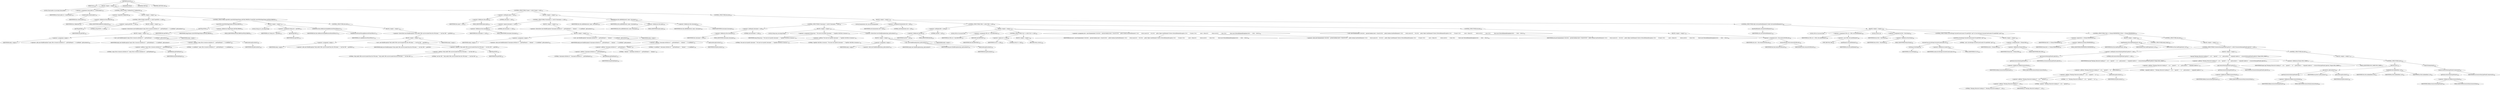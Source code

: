 digraph "execute" {  
"370" [label = <(METHOD,execute)<SUB>196</SUB>> ]
"40" [label = <(PARAM,this)<SUB>196</SUB>> ]
"371" [label = <(BLOCK,&lt;empty&gt;,&lt;empty&gt;)<SUB>196</SUB>> ]
"372" [label = <(LOCAL,ClassLoader al: java.lang.ClassLoader)> ]
"373" [label = <(&lt;operator&gt;.assignment,ClassLoader al = createLoader())<SUB>197</SUB>> ]
"374" [label = <(IDENTIFIER,al,ClassLoader al = createLoader())<SUB>197</SUB>> ]
"375" [label = <(createLoader,createLoader())<SUB>197</SUB>> ]
"39" [label = <(IDENTIFIER,this,createLoader())<SUB>197</SUB>> ]
"376" [label = <(CONTROL_STRUCTURE,if (!definerSet),if (!definerSet))<SUB>199</SUB>> ]
"377" [label = <(&lt;operator&gt;.logicalNot,!definerSet)<SUB>199</SUB>> ]
"378" [label = <(&lt;operator&gt;.fieldAccess,this.definerSet)<SUB>199</SUB>> ]
"379" [label = <(IDENTIFIER,this,!definerSet)<SUB>199</SUB>> ]
"380" [label = <(FIELD_IDENTIFIER,definerSet,definerSet)<SUB>199</SUB>> ]
"381" [label = <(BLOCK,&lt;empty&gt;,&lt;empty&gt;)<SUB>199</SUB>> ]
"382" [label = <(CONTROL_STRUCTURE,if (getURI() == null),if (getURI() == null))<SUB>204</SUB>> ]
"383" [label = <(&lt;operator&gt;.equals,getURI() == null)<SUB>204</SUB>> ]
"384" [label = <(getURI,getURI())<SUB>204</SUB>> ]
"41" [label = <(IDENTIFIER,this,getURI())<SUB>204</SUB>> ]
"385" [label = <(LITERAL,null,getURI() == null)<SUB>204</SUB>> ]
"386" [label = <(BLOCK,&lt;empty&gt;,&lt;empty&gt;)<SUB>204</SUB>> ]
"387" [label = <(&lt;operator&gt;.throw,throw new BuildException(&quot;name, file or resource attribute of &quot; + getTaskName() + &quot; is undefined&quot;, getLocation());)<SUB>205</SUB>> ]
"388" [label = <(BLOCK,&lt;empty&gt;,&lt;empty&gt;)<SUB>205</SUB>> ]
"389" [label = <(&lt;operator&gt;.assignment,&lt;empty&gt;)> ]
"390" [label = <(IDENTIFIER,$obj2,&lt;empty&gt;)> ]
"391" [label = <(&lt;operator&gt;.alloc,new BuildException(&quot;name, file or resource attribute of &quot; + getTaskName() + &quot; is undefined&quot;, getLocation()))<SUB>205</SUB>> ]
"392" [label = <(&lt;init&gt;,new BuildException(&quot;name, file or resource attribute of &quot; + getTaskName() + &quot; is undefined&quot;, getLocation()))<SUB>205</SUB>> ]
"393" [label = <(IDENTIFIER,$obj2,new BuildException(&quot;name, file or resource attribute of &quot; + getTaskName() + &quot; is undefined&quot;, getLocation()))> ]
"394" [label = <(&lt;operator&gt;.addition,&quot;name, file or resource attribute of &quot; + getTaskName() + &quot; is undefined&quot;)<SUB>206</SUB>> ]
"395" [label = <(&lt;operator&gt;.addition,&quot;name, file or resource attribute of &quot; + getTaskName())<SUB>206</SUB>> ]
"396" [label = <(LITERAL,&quot;name, file or resource attribute of &quot;,&quot;name, file or resource attribute of &quot; + getTaskName())<SUB>206</SUB>> ]
"397" [label = <(getTaskName,getTaskName())<SUB>207</SUB>> ]
"42" [label = <(IDENTIFIER,this,getTaskName())<SUB>207</SUB>> ]
"398" [label = <(LITERAL,&quot; is undefined&quot;,&quot;name, file or resource attribute of &quot; + getTaskName() + &quot; is undefined&quot;)<SUB>207</SUB>> ]
"399" [label = <(getLocation,getLocation())<SUB>208</SUB>> ]
"43" [label = <(IDENTIFIER,this,getLocation())<SUB>208</SUB>> ]
"400" [label = <(IDENTIFIER,$obj2,&lt;empty&gt;)> ]
"401" [label = <(CONTROL_STRUCTURE,if (getURI().startsWith(MagicNames.ANTLIB_PREFIX)),if (getURI().startsWith(MagicNames.ANTLIB_PREFIX)))<SUB>211</SUB>> ]
"402" [label = <(startsWith,startsWith(MagicNames.ANTLIB_PREFIX))<SUB>211</SUB>> ]
"403" [label = <(getURI,getURI())<SUB>211</SUB>> ]
"44" [label = <(IDENTIFIER,this,getURI())<SUB>211</SUB>> ]
"404" [label = <(&lt;operator&gt;.fieldAccess,MagicNames.ANTLIB_PREFIX)<SUB>211</SUB>> ]
"405" [label = <(IDENTIFIER,MagicNames,startsWith(MagicNames.ANTLIB_PREFIX))<SUB>211</SUB>> ]
"406" [label = <(FIELD_IDENTIFIER,ANTLIB_PREFIX,ANTLIB_PREFIX)<SUB>211</SUB>> ]
"407" [label = <(BLOCK,&lt;empty&gt;,&lt;empty&gt;)<SUB>211</SUB>> ]
"408" [label = <(LOCAL,String uri1: java.lang.String)> ]
"409" [label = <(&lt;operator&gt;.assignment,String uri1 = getURI())<SUB>213</SUB>> ]
"410" [label = <(IDENTIFIER,uri1,String uri1 = getURI())<SUB>213</SUB>> ]
"411" [label = <(getURI,getURI())<SUB>213</SUB>> ]
"45" [label = <(IDENTIFIER,this,getURI())<SUB>213</SUB>> ]
"412" [label = <(setResource,this.setResource(makeResourceFromURI(uri1)))<SUB>214</SUB>> ]
"46" [label = <(IDENTIFIER,this,this.setResource(makeResourceFromURI(uri1)))<SUB>214</SUB>> ]
"413" [label = <(makeResourceFromURI,makeResourceFromURI(uri1))<SUB>214</SUB>> ]
"414" [label = <(IDENTIFIER,uri1,makeResourceFromURI(uri1))<SUB>214</SUB>> ]
"415" [label = <(CONTROL_STRUCTURE,else,else)<SUB>215</SUB>> ]
"416" [label = <(BLOCK,&lt;empty&gt;,&lt;empty&gt;)<SUB>215</SUB>> ]
"417" [label = <(&lt;operator&gt;.throw,throw new BuildException(&quot;Only antlib URIs can be located from the URI alone,&quot; + &quot;not the URI &quot; + getURI());)<SUB>216</SUB>> ]
"418" [label = <(BLOCK,&lt;empty&gt;,&lt;empty&gt;)<SUB>216</SUB>> ]
"419" [label = <(&lt;operator&gt;.assignment,&lt;empty&gt;)> ]
"420" [label = <(IDENTIFIER,$obj3,&lt;empty&gt;)> ]
"421" [label = <(&lt;operator&gt;.alloc,new BuildException(&quot;Only antlib URIs can be located from the URI alone,&quot; + &quot;not the URI &quot; + getURI()))<SUB>216</SUB>> ]
"422" [label = <(&lt;init&gt;,new BuildException(&quot;Only antlib URIs can be located from the URI alone,&quot; + &quot;not the URI &quot; + getURI()))<SUB>216</SUB>> ]
"423" [label = <(IDENTIFIER,$obj3,new BuildException(&quot;Only antlib URIs can be located from the URI alone,&quot; + &quot;not the URI &quot; + getURI()))> ]
"424" [label = <(&lt;operator&gt;.addition,&quot;Only antlib URIs can be located from the URI alone,&quot; + &quot;not the URI &quot; + getURI())<SUB>217</SUB>> ]
"425" [label = <(&lt;operator&gt;.addition,&quot;Only antlib URIs can be located from the URI alone,&quot; + &quot;not the URI &quot;)<SUB>217</SUB>> ]
"426" [label = <(LITERAL,&quot;Only antlib URIs can be located from the URI alone,&quot;,&quot;Only antlib URIs can be located from the URI alone,&quot; + &quot;not the URI &quot;)<SUB>217</SUB>> ]
"427" [label = <(LITERAL,&quot;not the URI &quot;,&quot;Only antlib URIs can be located from the URI alone,&quot; + &quot;not the URI &quot;)<SUB>218</SUB>> ]
"428" [label = <(getURI,getURI())<SUB>218</SUB>> ]
"47" [label = <(IDENTIFIER,this,getURI())<SUB>218</SUB>> ]
"429" [label = <(IDENTIFIER,$obj3,&lt;empty&gt;)> ]
"430" [label = <(CONTROL_STRUCTURE,if (name != null),if (name != null))<SUB>222</SUB>> ]
"431" [label = <(&lt;operator&gt;.notEquals,name != null)<SUB>222</SUB>> ]
"432" [label = <(&lt;operator&gt;.fieldAccess,this.name)<SUB>222</SUB>> ]
"433" [label = <(IDENTIFIER,this,name != null)<SUB>222</SUB>> ]
"434" [label = <(FIELD_IDENTIFIER,name,name)<SUB>222</SUB>> ]
"435" [label = <(LITERAL,null,name != null)<SUB>222</SUB>> ]
"436" [label = <(BLOCK,&lt;empty&gt;,&lt;empty&gt;)<SUB>222</SUB>> ]
"437" [label = <(CONTROL_STRUCTURE,if (classname == null),if (classname == null))<SUB>223</SUB>> ]
"438" [label = <(&lt;operator&gt;.equals,classname == null)<SUB>223</SUB>> ]
"439" [label = <(&lt;operator&gt;.fieldAccess,this.classname)<SUB>223</SUB>> ]
"440" [label = <(IDENTIFIER,this,classname == null)<SUB>223</SUB>> ]
"441" [label = <(FIELD_IDENTIFIER,classname,classname)<SUB>223</SUB>> ]
"442" [label = <(LITERAL,null,classname == null)<SUB>223</SUB>> ]
"443" [label = <(BLOCK,&lt;empty&gt;,&lt;empty&gt;)<SUB>223</SUB>> ]
"444" [label = <(&lt;operator&gt;.throw,throw new BuildException(&quot;classname attribute of &quot; + getTaskName() + &quot; element &quot; + &quot;is undefined&quot;, getLocation());)<SUB>224</SUB>> ]
"445" [label = <(BLOCK,&lt;empty&gt;,&lt;empty&gt;)<SUB>224</SUB>> ]
"446" [label = <(&lt;operator&gt;.assignment,&lt;empty&gt;)> ]
"447" [label = <(IDENTIFIER,$obj4,&lt;empty&gt;)> ]
"448" [label = <(&lt;operator&gt;.alloc,new BuildException(&quot;classname attribute of &quot; + getTaskName() + &quot; element &quot; + &quot;is undefined&quot;, getLocation()))<SUB>224</SUB>> ]
"449" [label = <(&lt;init&gt;,new BuildException(&quot;classname attribute of &quot; + getTaskName() + &quot; element &quot; + &quot;is undefined&quot;, getLocation()))<SUB>224</SUB>> ]
"450" [label = <(IDENTIFIER,$obj4,new BuildException(&quot;classname attribute of &quot; + getTaskName() + &quot; element &quot; + &quot;is undefined&quot;, getLocation()))> ]
"451" [label = <(&lt;operator&gt;.addition,&quot;classname attribute of &quot; + getTaskName() + &quot; element &quot; + &quot;is undefined&quot;)<SUB>225</SUB>> ]
"452" [label = <(&lt;operator&gt;.addition,&quot;classname attribute of &quot; + getTaskName() + &quot; element &quot;)<SUB>225</SUB>> ]
"453" [label = <(&lt;operator&gt;.addition,&quot;classname attribute of &quot; + getTaskName())<SUB>225</SUB>> ]
"454" [label = <(LITERAL,&quot;classname attribute of &quot;,&quot;classname attribute of &quot; + getTaskName())<SUB>225</SUB>> ]
"455" [label = <(getTaskName,getTaskName())<SUB>225</SUB>> ]
"48" [label = <(IDENTIFIER,this,getTaskName())<SUB>225</SUB>> ]
"456" [label = <(LITERAL,&quot; element &quot;,&quot;classname attribute of &quot; + getTaskName() + &quot; element &quot;)<SUB>225</SUB>> ]
"457" [label = <(LITERAL,&quot;is undefined&quot;,&quot;classname attribute of &quot; + getTaskName() + &quot; element &quot; + &quot;is undefined&quot;)<SUB>226</SUB>> ]
"458" [label = <(getLocation,getLocation())<SUB>226</SUB>> ]
"49" [label = <(IDENTIFIER,this,getLocation())<SUB>226</SUB>> ]
"459" [label = <(IDENTIFIER,$obj4,&lt;empty&gt;)> ]
"460" [label = <(addDefinition,this.addDefinition(al, name, classname))<SUB>228</SUB>> ]
"50" [label = <(IDENTIFIER,this,this.addDefinition(al, name, classname))<SUB>228</SUB>> ]
"461" [label = <(IDENTIFIER,al,this.addDefinition(al, name, classname))<SUB>228</SUB>> ]
"462" [label = <(&lt;operator&gt;.fieldAccess,this.name)<SUB>228</SUB>> ]
"463" [label = <(IDENTIFIER,this,this.addDefinition(al, name, classname))<SUB>228</SUB>> ]
"464" [label = <(FIELD_IDENTIFIER,name,name)<SUB>228</SUB>> ]
"465" [label = <(&lt;operator&gt;.fieldAccess,this.classname)<SUB>228</SUB>> ]
"466" [label = <(IDENTIFIER,this,this.addDefinition(al, name, classname))<SUB>228</SUB>> ]
"467" [label = <(FIELD_IDENTIFIER,classname,classname)<SUB>228</SUB>> ]
"468" [label = <(CONTROL_STRUCTURE,else,else)<SUB>229</SUB>> ]
"469" [label = <(BLOCK,&lt;empty&gt;,&lt;empty&gt;)<SUB>229</SUB>> ]
"470" [label = <(CONTROL_STRUCTURE,if (classname != null),if (classname != null))<SUB>230</SUB>> ]
"471" [label = <(&lt;operator&gt;.notEquals,classname != null)<SUB>230</SUB>> ]
"472" [label = <(&lt;operator&gt;.fieldAccess,this.classname)<SUB>230</SUB>> ]
"473" [label = <(IDENTIFIER,this,classname != null)<SUB>230</SUB>> ]
"474" [label = <(FIELD_IDENTIFIER,classname,classname)<SUB>230</SUB>> ]
"475" [label = <(LITERAL,null,classname != null)<SUB>230</SUB>> ]
"476" [label = <(BLOCK,&lt;empty&gt;,&lt;empty&gt;)<SUB>230</SUB>> ]
"477" [label = <(LOCAL,String msg: java.lang.String)> ]
"478" [label = <(&lt;operator&gt;.assignment,String msg = &quot;You must not specify classname &quot; + &quot;together with file or resource.&quot;)<SUB>231</SUB>> ]
"479" [label = <(IDENTIFIER,msg,String msg = &quot;You must not specify classname &quot; + &quot;together with file or resource.&quot;)<SUB>231</SUB>> ]
"480" [label = <(&lt;operator&gt;.addition,&quot;You must not specify classname &quot; + &quot;together with file or resource.&quot;)<SUB>231</SUB>> ]
"481" [label = <(LITERAL,&quot;You must not specify classname &quot;,&quot;You must not specify classname &quot; + &quot;together with file or resource.&quot;)<SUB>231</SUB>> ]
"482" [label = <(LITERAL,&quot;together with file or resource.&quot;,&quot;You must not specify classname &quot; + &quot;together with file or resource.&quot;)<SUB>232</SUB>> ]
"483" [label = <(&lt;operator&gt;.throw,throw new BuildException(msg, getLocation());)<SUB>233</SUB>> ]
"484" [label = <(BLOCK,&lt;empty&gt;,&lt;empty&gt;)<SUB>233</SUB>> ]
"485" [label = <(&lt;operator&gt;.assignment,&lt;empty&gt;)> ]
"486" [label = <(IDENTIFIER,$obj5,&lt;empty&gt;)> ]
"487" [label = <(&lt;operator&gt;.alloc,new BuildException(msg, getLocation()))<SUB>233</SUB>> ]
"488" [label = <(&lt;init&gt;,new BuildException(msg, getLocation()))<SUB>233</SUB>> ]
"489" [label = <(IDENTIFIER,$obj5,new BuildException(msg, getLocation()))> ]
"490" [label = <(IDENTIFIER,msg,new BuildException(msg, getLocation()))<SUB>233</SUB>> ]
"491" [label = <(getLocation,getLocation())<SUB>233</SUB>> ]
"51" [label = <(IDENTIFIER,this,getLocation())<SUB>233</SUB>> ]
"492" [label = <(IDENTIFIER,$obj5,&lt;empty&gt;)> ]
"54" [label = <(LOCAL,Enumeration urls: java.util.Enumeration)> ]
"493" [label = <(&lt;operator&gt;.assignment,Enumeration urls = null)<SUB>235</SUB>> ]
"494" [label = <(IDENTIFIER,urls,Enumeration urls = null)<SUB>235</SUB>> ]
"495" [label = <(LITERAL,null,Enumeration urls = null)<SUB>235</SUB>> ]
"496" [label = <(CONTROL_STRUCTURE,if (file != null),if (file != null))<SUB>236</SUB>> ]
"497" [label = <(&lt;operator&gt;.notEquals,file != null)<SUB>236</SUB>> ]
"498" [label = <(&lt;operator&gt;.fieldAccess,this.file)<SUB>236</SUB>> ]
"499" [label = <(IDENTIFIER,this,file != null)<SUB>236</SUB>> ]
"500" [label = <(FIELD_IDENTIFIER,file,file)<SUB>236</SUB>> ]
"501" [label = <(LITERAL,null,file != null)<SUB>236</SUB>> ]
"502" [label = <(BLOCK,&lt;empty&gt;,&lt;empty&gt;)<SUB>236</SUB>> ]
"503" [label = <(LOCAL,URL url: java.net.URL)> ]
"504" [label = <(&lt;operator&gt;.assignment,URL url = this.fileToURL())<SUB>237</SUB>> ]
"505" [label = <(IDENTIFIER,url,URL url = this.fileToURL())<SUB>237</SUB>> ]
"506" [label = <(fileToURL,this.fileToURL())<SUB>237</SUB>> ]
"52" [label = <(IDENTIFIER,this,this.fileToURL())<SUB>237</SUB>> ]
"507" [label = <(CONTROL_STRUCTURE,if (url == null),if (url == null))<SUB>238</SUB>> ]
"508" [label = <(&lt;operator&gt;.equals,url == null)<SUB>238</SUB>> ]
"509" [label = <(IDENTIFIER,url,url == null)<SUB>238</SUB>> ]
"510" [label = <(LITERAL,null,url == null)<SUB>238</SUB>> ]
"511" [label = <(BLOCK,&lt;empty&gt;,&lt;empty&gt;)<SUB>238</SUB>> ]
"512" [label = <(RETURN,return;,return;)<SUB>239</SUB>> ]
"513" [label = <(&lt;operator&gt;.assignment,urls = new Enumeration() {\012\012    private boolean more = true;\012\012    public boolean hasMoreElements() {\012        return more;\012    }\012\012    public Object nextElement() throws NoSuchElementException {\012        if (more) {\012            more = false;\012            return url;\012        } else {\012            throw new NoSuchElementException();\012        }\012    }\012})<SUB>241</SUB>> ]
"514" [label = <(IDENTIFIER,urls,urls = new Enumeration() {\012\012    private boolean more = true;\012\012    public boolean hasMoreElements() {\012        return more;\012    }\012\012    public Object nextElement() throws NoSuchElementException {\012        if (more) {\012            more = false;\012            return url;\012        } else {\012            throw new NoSuchElementException();\012        }\012    }\012})<SUB>241</SUB>> ]
"515" [label = <(&lt;operator&gt;.alloc,new Enumeration() {\012\012    private boolean more = true;\012\012    public boolean hasMoreElements() {\012        return more;\012    }\012\012    public Object nextElement() throws NoSuchElementException {\012        if (more) {\012            more = false;\012            return url;\012        } else {\012            throw new NoSuchElementException();\012        }\012    }\012})<SUB>241</SUB>> ]
"516" [label = <(&lt;init&gt;,new Enumeration() {\012\012    private boolean more = true;\012\012    public boolean hasMoreElements() {\012        return more;\012    }\012\012    public Object nextElement() throws NoSuchElementException {\012        if (more) {\012            more = false;\012            return url;\012        } else {\012            throw new NoSuchElementException();\012        }\012    }\012})<SUB>241</SUB>> ]
"53" [label = <(IDENTIFIER,urls,new Enumeration() {\012\012    private boolean more = true;\012\012    public boolean hasMoreElements() {\012        return more;\012    }\012\012    public Object nextElement() throws NoSuchElementException {\012        if (more) {\012            more = false;\012            return url;\012        } else {\012            throw new NoSuchElementException();\012        }\012    }\012})<SUB>241</SUB>> ]
"517" [label = <(CONTROL_STRUCTURE,else,else)<SUB>255</SUB>> ]
"518" [label = <(BLOCK,&lt;empty&gt;,&lt;empty&gt;)<SUB>255</SUB>> ]
"519" [label = <(&lt;operator&gt;.assignment,urls = this.resourceToURLs(al))<SUB>256</SUB>> ]
"520" [label = <(IDENTIFIER,urls,urls = this.resourceToURLs(al))<SUB>256</SUB>> ]
"521" [label = <(resourceToURLs,this.resourceToURLs(al))<SUB>256</SUB>> ]
"55" [label = <(IDENTIFIER,this,this.resourceToURLs(al))<SUB>256</SUB>> ]
"522" [label = <(IDENTIFIER,al,this.resourceToURLs(al))<SUB>256</SUB>> ]
"523" [label = <(CONTROL_STRUCTURE,while (urls.hasMoreElements()),while (urls.hasMoreElements()))<SUB>259</SUB>> ]
"524" [label = <(hasMoreElements,urls.hasMoreElements())<SUB>259</SUB>> ]
"525" [label = <(IDENTIFIER,urls,urls.hasMoreElements())<SUB>259</SUB>> ]
"526" [label = <(BLOCK,&lt;empty&gt;,&lt;empty&gt;)<SUB>259</SUB>> ]
"527" [label = <(LOCAL,URL url: java.net.URL)> ]
"528" [label = <(&lt;operator&gt;.assignment,URL url = (URL) urls.nextElement())<SUB>260</SUB>> ]
"529" [label = <(IDENTIFIER,url,URL url = (URL) urls.nextElement())<SUB>260</SUB>> ]
"530" [label = <(&lt;operator&gt;.cast,(URL) urls.nextElement())<SUB>260</SUB>> ]
"531" [label = <(TYPE_REF,URL,URL)<SUB>260</SUB>> ]
"532" [label = <(nextElement,urls.nextElement())<SUB>260</SUB>> ]
"533" [label = <(IDENTIFIER,urls,urls.nextElement())<SUB>260</SUB>> ]
"534" [label = <(LOCAL,int fmt: int)> ]
"535" [label = <(&lt;operator&gt;.assignment,int fmt = this.format)<SUB>262</SUB>> ]
"536" [label = <(IDENTIFIER,fmt,int fmt = this.format)<SUB>262</SUB>> ]
"537" [label = <(&lt;operator&gt;.fieldAccess,this.format)<SUB>262</SUB>> ]
"56" [label = <(IDENTIFIER,this,int fmt = this.format)<SUB>262</SUB>> ]
"538" [label = <(FIELD_IDENTIFIER,format,format)<SUB>262</SUB>> ]
"539" [label = <(CONTROL_STRUCTURE,if (url.toString().toLowerCase(Locale.US).endsWith(&quot;.xml&quot;)),if (url.toString().toLowerCase(Locale.US).endsWith(&quot;.xml&quot;)))<SUB>263</SUB>> ]
"540" [label = <(endsWith,url.toString().toLowerCase(Locale.US).endsWith(&quot;.xml&quot;))<SUB>263</SUB>> ]
"541" [label = <(toLowerCase,url.toString().toLowerCase(Locale.US))<SUB>263</SUB>> ]
"542" [label = <(toString,url.toString())<SUB>263</SUB>> ]
"543" [label = <(IDENTIFIER,url,url.toString())<SUB>263</SUB>> ]
"544" [label = <(&lt;operator&gt;.fieldAccess,Locale.US)<SUB>263</SUB>> ]
"545" [label = <(IDENTIFIER,Locale,url.toString().toLowerCase(Locale.US))<SUB>263</SUB>> ]
"546" [label = <(FIELD_IDENTIFIER,US,US)<SUB>263</SUB>> ]
"547" [label = <(LITERAL,&quot;.xml&quot;,url.toString().toLowerCase(Locale.US).endsWith(&quot;.xml&quot;))<SUB>263</SUB>> ]
"548" [label = <(BLOCK,&lt;empty&gt;,&lt;empty&gt;)<SUB>263</SUB>> ]
"549" [label = <(&lt;operator&gt;.assignment,fmt = Format.XML)<SUB>264</SUB>> ]
"550" [label = <(IDENTIFIER,fmt,fmt = Format.XML)<SUB>264</SUB>> ]
"551" [label = <(&lt;operator&gt;.fieldAccess,Format.XML)<SUB>264</SUB>> ]
"552" [label = <(IDENTIFIER,Format,fmt = Format.XML)<SUB>264</SUB>> ]
"553" [label = <(FIELD_IDENTIFIER,XML,XML)<SUB>264</SUB>> ]
"554" [label = <(CONTROL_STRUCTURE,if (fmt == Format.PROPERTIES),if (fmt == Format.PROPERTIES))<SUB>267</SUB>> ]
"555" [label = <(&lt;operator&gt;.equals,fmt == Format.PROPERTIES)<SUB>267</SUB>> ]
"556" [label = <(IDENTIFIER,fmt,fmt == Format.PROPERTIES)<SUB>267</SUB>> ]
"557" [label = <(&lt;operator&gt;.fieldAccess,Format.PROPERTIES)<SUB>267</SUB>> ]
"558" [label = <(IDENTIFIER,Format,fmt == Format.PROPERTIES)<SUB>267</SUB>> ]
"559" [label = <(FIELD_IDENTIFIER,PROPERTIES,PROPERTIES)<SUB>267</SUB>> ]
"560" [label = <(BLOCK,&lt;empty&gt;,&lt;empty&gt;)<SUB>267</SUB>> ]
"561" [label = <(loadProperties,this.loadProperties(al, url))<SUB>268</SUB>> ]
"57" [label = <(IDENTIFIER,this,this.loadProperties(al, url))<SUB>268</SUB>> ]
"562" [label = <(IDENTIFIER,al,this.loadProperties(al, url))<SUB>268</SUB>> ]
"563" [label = <(IDENTIFIER,url,this.loadProperties(al, url))<SUB>268</SUB>> ]
"564" [label = <(CONTROL_STRUCTURE,break;,break;)<SUB>269</SUB>> ]
"565" [label = <(CONTROL_STRUCTURE,else,else)<SUB>270</SUB>> ]
"566" [label = <(BLOCK,&lt;empty&gt;,&lt;empty&gt;)<SUB>270</SUB>> ]
"567" [label = <(CONTROL_STRUCTURE,if (resourceStack.getStack().get(url) != null),if (resourceStack.getStack().get(url) != null))<SUB>271</SUB>> ]
"568" [label = <(&lt;operator&gt;.notEquals,resourceStack.getStack().get(url) != null)<SUB>271</SUB>> ]
"569" [label = <(get,resourceStack.getStack().get(url))<SUB>271</SUB>> ]
"570" [label = <(getStack,resourceStack.getStack())<SUB>271</SUB>> ]
"571" [label = <(&lt;operator&gt;.fieldAccess,Definer.resourceStack)<SUB>271</SUB>> ]
"572" [label = <(IDENTIFIER,Definer,resourceStack.getStack())<SUB>271</SUB>> ]
"573" [label = <(FIELD_IDENTIFIER,resourceStack,resourceStack)<SUB>271</SUB>> ]
"574" [label = <(IDENTIFIER,url,resourceStack.getStack().get(url))<SUB>271</SUB>> ]
"575" [label = <(LITERAL,null,resourceStack.getStack().get(url) != null)<SUB>271</SUB>> ]
"576" [label = <(BLOCK,&lt;empty&gt;,&lt;empty&gt;)<SUB>271</SUB>> ]
"577" [label = <(log,log(&quot;Warning: Recursive loading of &quot; + url + &quot; ignored&quot; + &quot; at &quot; + getLocation() + &quot; originally loaded at &quot; + resourceStack.getStack().get(url), Project.MSG_WARN))<SUB>272</SUB>> ]
"59" [label = <(IDENTIFIER,this,log(&quot;Warning: Recursive loading of &quot; + url + &quot; ignored&quot; + &quot; at &quot; + getLocation() + &quot; originally loaded at &quot; + resourceStack.getStack().get(url), Project.MSG_WARN))<SUB>272</SUB>> ]
"578" [label = <(&lt;operator&gt;.addition,&quot;Warning: Recursive loading of &quot; + url + &quot; ignored&quot; + &quot; at &quot; + getLocation() + &quot; originally loaded at &quot; + resourceStack.getStack().get(url))<SUB>272</SUB>> ]
"579" [label = <(&lt;operator&gt;.addition,&quot;Warning: Recursive loading of &quot; + url + &quot; ignored&quot; + &quot; at &quot; + getLocation() + &quot; originally loaded at &quot;)<SUB>272</SUB>> ]
"580" [label = <(&lt;operator&gt;.addition,&quot;Warning: Recursive loading of &quot; + url + &quot; ignored&quot; + &quot; at &quot; + getLocation())<SUB>272</SUB>> ]
"581" [label = <(&lt;operator&gt;.addition,&quot;Warning: Recursive loading of &quot; + url + &quot; ignored&quot; + &quot; at &quot;)<SUB>272</SUB>> ]
"582" [label = <(&lt;operator&gt;.addition,&quot;Warning: Recursive loading of &quot; + url + &quot; ignored&quot;)<SUB>272</SUB>> ]
"583" [label = <(&lt;operator&gt;.addition,&quot;Warning: Recursive loading of &quot; + url)<SUB>272</SUB>> ]
"584" [label = <(LITERAL,&quot;Warning: Recursive loading of &quot;,&quot;Warning: Recursive loading of &quot; + url)<SUB>272</SUB>> ]
"585" [label = <(IDENTIFIER,url,&quot;Warning: Recursive loading of &quot; + url)<SUB>272</SUB>> ]
"586" [label = <(LITERAL,&quot; ignored&quot;,&quot;Warning: Recursive loading of &quot; + url + &quot; ignored&quot;)<SUB>273</SUB>> ]
"587" [label = <(LITERAL,&quot; at &quot;,&quot;Warning: Recursive loading of &quot; + url + &quot; ignored&quot; + &quot; at &quot;)<SUB>274</SUB>> ]
"588" [label = <(getLocation,getLocation())<SUB>274</SUB>> ]
"58" [label = <(IDENTIFIER,this,getLocation())<SUB>274</SUB>> ]
"589" [label = <(LITERAL,&quot; originally loaded at &quot;,&quot;Warning: Recursive loading of &quot; + url + &quot; ignored&quot; + &quot; at &quot; + getLocation() + &quot; originally loaded at &quot;)<SUB>275</SUB>> ]
"590" [label = <(get,resourceStack.getStack().get(url))<SUB>276</SUB>> ]
"591" [label = <(getStack,resourceStack.getStack())<SUB>276</SUB>> ]
"592" [label = <(&lt;operator&gt;.fieldAccess,Definer.resourceStack)<SUB>276</SUB>> ]
"593" [label = <(IDENTIFIER,Definer,resourceStack.getStack())<SUB>276</SUB>> ]
"594" [label = <(FIELD_IDENTIFIER,resourceStack,resourceStack)<SUB>276</SUB>> ]
"595" [label = <(IDENTIFIER,url,resourceStack.getStack().get(url))<SUB>276</SUB>> ]
"596" [label = <(&lt;operator&gt;.fieldAccess,Project.MSG_WARN)<SUB>277</SUB>> ]
"597" [label = <(IDENTIFIER,Project,log(&quot;Warning: Recursive loading of &quot; + url + &quot; ignored&quot; + &quot; at &quot; + getLocation() + &quot; originally loaded at &quot; + resourceStack.getStack().get(url), Project.MSG_WARN))<SUB>277</SUB>> ]
"598" [label = <(FIELD_IDENTIFIER,MSG_WARN,MSG_WARN)<SUB>277</SUB>> ]
"599" [label = <(CONTROL_STRUCTURE,else,else)<SUB>278</SUB>> ]
"600" [label = <(BLOCK,&lt;empty&gt;,&lt;empty&gt;)<SUB>278</SUB>> ]
"601" [label = <(CONTROL_STRUCTURE,try,try)<SUB>279</SUB>> ]
"602" [label = <(BLOCK,try,try)<SUB>279</SUB>> ]
"603" [label = <(put,put(url, getLocation()))<SUB>280</SUB>> ]
"604" [label = <(getStack,resourceStack.getStack())<SUB>280</SUB>> ]
"605" [label = <(&lt;operator&gt;.fieldAccess,Definer.resourceStack)<SUB>280</SUB>> ]
"606" [label = <(IDENTIFIER,Definer,resourceStack.getStack())<SUB>280</SUB>> ]
"607" [label = <(FIELD_IDENTIFIER,resourceStack,resourceStack)<SUB>280</SUB>> ]
"608" [label = <(IDENTIFIER,url,put(url, getLocation()))<SUB>280</SUB>> ]
"609" [label = <(getLocation,getLocation())<SUB>280</SUB>> ]
"60" [label = <(IDENTIFIER,this,getLocation())<SUB>280</SUB>> ]
"610" [label = <(loadAntlib,this.loadAntlib(al, url))<SUB>281</SUB>> ]
"61" [label = <(IDENTIFIER,this,this.loadAntlib(al, url))<SUB>281</SUB>> ]
"611" [label = <(IDENTIFIER,al,this.loadAntlib(al, url))<SUB>281</SUB>> ]
"612" [label = <(IDENTIFIER,url,this.loadAntlib(al, url))<SUB>281</SUB>> ]
"613" [label = <(BLOCK,finally,finally)<SUB>282</SUB>> ]
"614" [label = <(remove,resourceStack.getStack().remove(url))<SUB>283</SUB>> ]
"615" [label = <(getStack,resourceStack.getStack())<SUB>283</SUB>> ]
"616" [label = <(&lt;operator&gt;.fieldAccess,Definer.resourceStack)<SUB>283</SUB>> ]
"617" [label = <(IDENTIFIER,Definer,resourceStack.getStack())<SUB>283</SUB>> ]
"618" [label = <(FIELD_IDENTIFIER,resourceStack,resourceStack)<SUB>283</SUB>> ]
"619" [label = <(IDENTIFIER,url,resourceStack.getStack().remove(url))<SUB>283</SUB>> ]
"620" [label = <(MODIFIER,PUBLIC)> ]
"621" [label = <(MODIFIER,VIRTUAL)> ]
"622" [label = <(METHOD_RETURN,void)<SUB>196</SUB>> ]
  "370" -> "40" 
  "370" -> "371" 
  "370" -> "620" 
  "370" -> "621" 
  "370" -> "622" 
  "371" -> "372" 
  "371" -> "373" 
  "371" -> "376" 
  "371" -> "430" 
  "373" -> "374" 
  "373" -> "375" 
  "375" -> "39" 
  "376" -> "377" 
  "376" -> "381" 
  "377" -> "378" 
  "378" -> "379" 
  "378" -> "380" 
  "381" -> "382" 
  "381" -> "401" 
  "382" -> "383" 
  "382" -> "386" 
  "383" -> "384" 
  "383" -> "385" 
  "384" -> "41" 
  "386" -> "387" 
  "387" -> "388" 
  "388" -> "389" 
  "388" -> "392" 
  "388" -> "400" 
  "389" -> "390" 
  "389" -> "391" 
  "392" -> "393" 
  "392" -> "394" 
  "392" -> "399" 
  "394" -> "395" 
  "394" -> "398" 
  "395" -> "396" 
  "395" -> "397" 
  "397" -> "42" 
  "399" -> "43" 
  "401" -> "402" 
  "401" -> "407" 
  "401" -> "415" 
  "402" -> "403" 
  "402" -> "404" 
  "403" -> "44" 
  "404" -> "405" 
  "404" -> "406" 
  "407" -> "408" 
  "407" -> "409" 
  "407" -> "412" 
  "409" -> "410" 
  "409" -> "411" 
  "411" -> "45" 
  "412" -> "46" 
  "412" -> "413" 
  "413" -> "414" 
  "415" -> "416" 
  "416" -> "417" 
  "417" -> "418" 
  "418" -> "419" 
  "418" -> "422" 
  "418" -> "429" 
  "419" -> "420" 
  "419" -> "421" 
  "422" -> "423" 
  "422" -> "424" 
  "424" -> "425" 
  "424" -> "428" 
  "425" -> "426" 
  "425" -> "427" 
  "428" -> "47" 
  "430" -> "431" 
  "430" -> "436" 
  "430" -> "468" 
  "431" -> "432" 
  "431" -> "435" 
  "432" -> "433" 
  "432" -> "434" 
  "436" -> "437" 
  "436" -> "460" 
  "437" -> "438" 
  "437" -> "443" 
  "438" -> "439" 
  "438" -> "442" 
  "439" -> "440" 
  "439" -> "441" 
  "443" -> "444" 
  "444" -> "445" 
  "445" -> "446" 
  "445" -> "449" 
  "445" -> "459" 
  "446" -> "447" 
  "446" -> "448" 
  "449" -> "450" 
  "449" -> "451" 
  "449" -> "458" 
  "451" -> "452" 
  "451" -> "457" 
  "452" -> "453" 
  "452" -> "456" 
  "453" -> "454" 
  "453" -> "455" 
  "455" -> "48" 
  "458" -> "49" 
  "460" -> "50" 
  "460" -> "461" 
  "460" -> "462" 
  "460" -> "465" 
  "462" -> "463" 
  "462" -> "464" 
  "465" -> "466" 
  "465" -> "467" 
  "468" -> "469" 
  "469" -> "470" 
  "469" -> "54" 
  "469" -> "493" 
  "469" -> "496" 
  "469" -> "523" 
  "470" -> "471" 
  "470" -> "476" 
  "471" -> "472" 
  "471" -> "475" 
  "472" -> "473" 
  "472" -> "474" 
  "476" -> "477" 
  "476" -> "478" 
  "476" -> "483" 
  "478" -> "479" 
  "478" -> "480" 
  "480" -> "481" 
  "480" -> "482" 
  "483" -> "484" 
  "484" -> "485" 
  "484" -> "488" 
  "484" -> "492" 
  "485" -> "486" 
  "485" -> "487" 
  "488" -> "489" 
  "488" -> "490" 
  "488" -> "491" 
  "491" -> "51" 
  "493" -> "494" 
  "493" -> "495" 
  "496" -> "497" 
  "496" -> "502" 
  "496" -> "517" 
  "497" -> "498" 
  "497" -> "501" 
  "498" -> "499" 
  "498" -> "500" 
  "502" -> "503" 
  "502" -> "504" 
  "502" -> "507" 
  "502" -> "513" 
  "502" -> "516" 
  "504" -> "505" 
  "504" -> "506" 
  "506" -> "52" 
  "507" -> "508" 
  "507" -> "511" 
  "508" -> "509" 
  "508" -> "510" 
  "511" -> "512" 
  "513" -> "514" 
  "513" -> "515" 
  "516" -> "53" 
  "517" -> "518" 
  "518" -> "519" 
  "519" -> "520" 
  "519" -> "521" 
  "521" -> "55" 
  "521" -> "522" 
  "523" -> "524" 
  "523" -> "526" 
  "524" -> "525" 
  "526" -> "527" 
  "526" -> "528" 
  "526" -> "534" 
  "526" -> "535" 
  "526" -> "539" 
  "526" -> "554" 
  "528" -> "529" 
  "528" -> "530" 
  "530" -> "531" 
  "530" -> "532" 
  "532" -> "533" 
  "535" -> "536" 
  "535" -> "537" 
  "537" -> "56" 
  "537" -> "538" 
  "539" -> "540" 
  "539" -> "548" 
  "540" -> "541" 
  "540" -> "547" 
  "541" -> "542" 
  "541" -> "544" 
  "542" -> "543" 
  "544" -> "545" 
  "544" -> "546" 
  "548" -> "549" 
  "549" -> "550" 
  "549" -> "551" 
  "551" -> "552" 
  "551" -> "553" 
  "554" -> "555" 
  "554" -> "560" 
  "554" -> "565" 
  "555" -> "556" 
  "555" -> "557" 
  "557" -> "558" 
  "557" -> "559" 
  "560" -> "561" 
  "560" -> "564" 
  "561" -> "57" 
  "561" -> "562" 
  "561" -> "563" 
  "565" -> "566" 
  "566" -> "567" 
  "567" -> "568" 
  "567" -> "576" 
  "567" -> "599" 
  "568" -> "569" 
  "568" -> "575" 
  "569" -> "570" 
  "569" -> "574" 
  "570" -> "571" 
  "571" -> "572" 
  "571" -> "573" 
  "576" -> "577" 
  "577" -> "59" 
  "577" -> "578" 
  "577" -> "596" 
  "578" -> "579" 
  "578" -> "590" 
  "579" -> "580" 
  "579" -> "589" 
  "580" -> "581" 
  "580" -> "588" 
  "581" -> "582" 
  "581" -> "587" 
  "582" -> "583" 
  "582" -> "586" 
  "583" -> "584" 
  "583" -> "585" 
  "588" -> "58" 
  "590" -> "591" 
  "590" -> "595" 
  "591" -> "592" 
  "592" -> "593" 
  "592" -> "594" 
  "596" -> "597" 
  "596" -> "598" 
  "599" -> "600" 
  "600" -> "601" 
  "601" -> "602" 
  "601" -> "613" 
  "602" -> "603" 
  "602" -> "610" 
  "603" -> "604" 
  "603" -> "608" 
  "603" -> "609" 
  "604" -> "605" 
  "605" -> "606" 
  "605" -> "607" 
  "609" -> "60" 
  "610" -> "61" 
  "610" -> "611" 
  "610" -> "612" 
  "613" -> "614" 
  "614" -> "615" 
  "614" -> "619" 
  "615" -> "616" 
  "616" -> "617" 
  "616" -> "618" 
}
